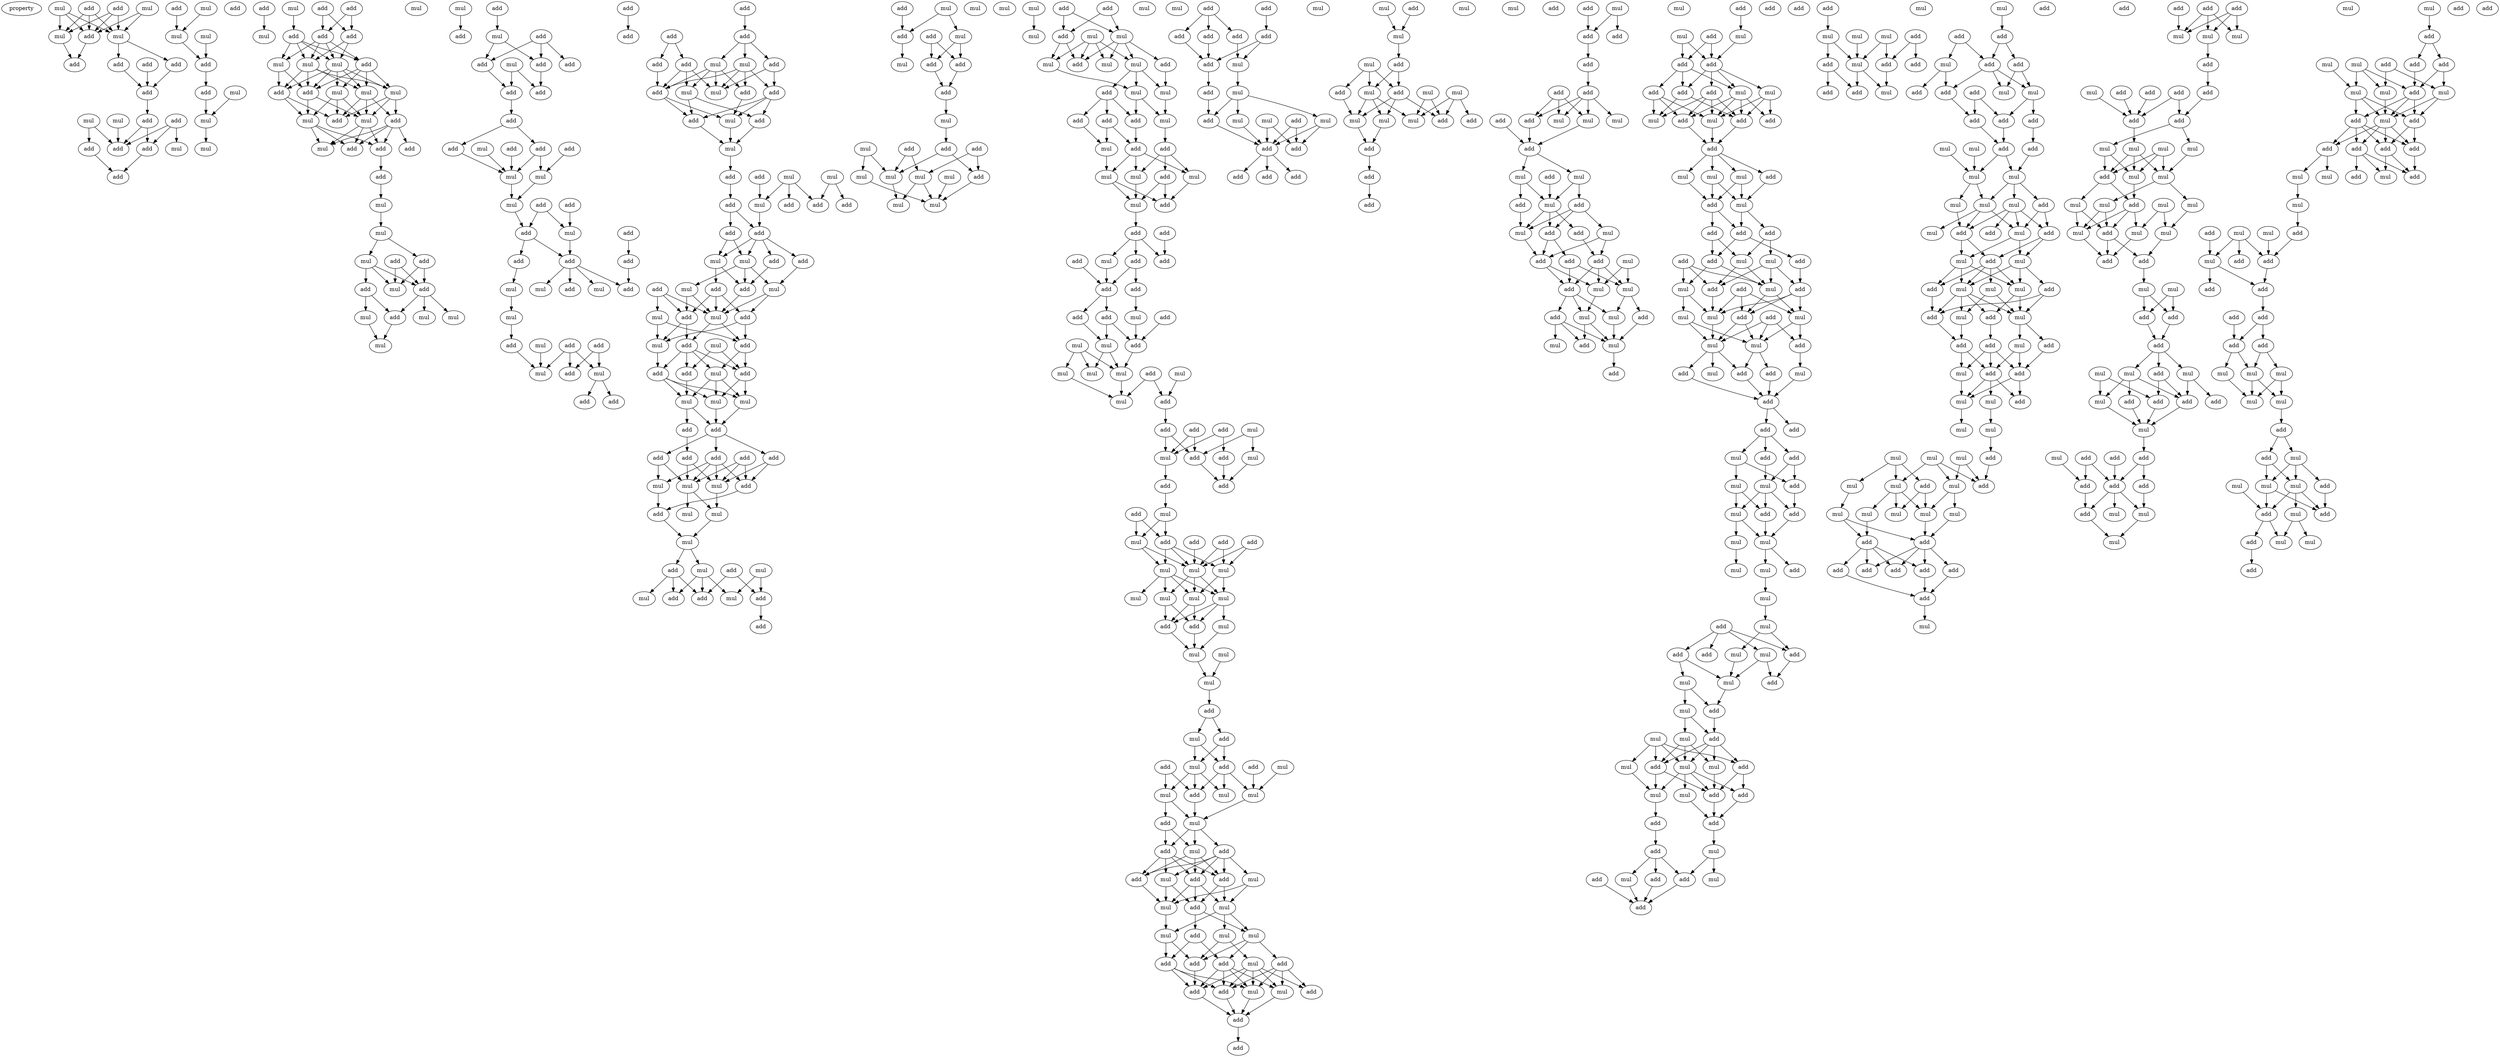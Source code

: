 digraph {
    node [fontcolor=black]
    property [mul=2,lf=1.5]
    0 [ label = mul ];
    1 [ label = add ];
    2 [ label = add ];
    3 [ label = mul ];
    4 [ label = mul ];
    5 [ label = mul ];
    6 [ label = add ];
    7 [ label = add ];
    8 [ label = add ];
    9 [ label = add ];
    10 [ label = add ];
    11 [ label = add ];
    12 [ label = mul ];
    13 [ label = mul ];
    14 [ label = add ];
    15 [ label = add ];
    16 [ label = add ];
    17 [ label = add ];
    18 [ label = mul ];
    19 [ label = add ];
    20 [ label = add ];
    21 [ label = add ];
    22 [ label = mul ];
    23 [ label = mul ];
    24 [ label = mul ];
    25 [ label = add ];
    26 [ label = add ];
    27 [ label = mul ];
    28 [ label = add ];
    29 [ label = mul ];
    30 [ label = add ];
    31 [ label = mul ];
    32 [ label = add ];
    33 [ label = mul ];
    34 [ label = mul ];
    35 [ label = add ];
    36 [ label = add ];
    37 [ label = add ];
    38 [ label = add ];
    39 [ label = mul ];
    40 [ label = add ];
    41 [ label = mul ];
    42 [ label = mul ];
    43 [ label = mul ];
    44 [ label = add ];
    45 [ label = add ];
    46 [ label = mul ];
    47 [ label = mul ];
    48 [ label = add ];
    49 [ label = add ];
    50 [ label = mul ];
    51 [ label = mul ];
    52 [ label = add ];
    53 [ label = add ];
    54 [ label = mul ];
    55 [ label = add ];
    56 [ label = add ];
    57 [ label = mul ];
    58 [ label = mul ];
    59 [ label = add ];
    60 [ label = mul ];
    61 [ label = add ];
    62 [ label = add ];
    63 [ label = add ];
    64 [ label = mul ];
    65 [ label = add ];
    66 [ label = mul ];
    67 [ label = mul ];
    68 [ label = mul ];
    69 [ label = mul ];
    70 [ label = mul ];
    71 [ label = mul ];
    72 [ label = add ];
    73 [ label = add ];
    74 [ label = mul ];
    75 [ label = add ];
    76 [ label = add ];
    77 [ label = mul ];
    78 [ label = add ];
    79 [ label = add ];
    80 [ label = add ];
    81 [ label = add ];
    82 [ label = add ];
    83 [ label = mul ];
    84 [ label = add ];
    85 [ label = add ];
    86 [ label = add ];
    87 [ label = add ];
    88 [ label = mul ];
    89 [ label = mul ];
    90 [ label = mul ];
    91 [ label = add ];
    92 [ label = add ];
    93 [ label = add ];
    94 [ label = mul ];
    95 [ label = add ];
    96 [ label = add ];
    97 [ label = add ];
    98 [ label = add ];
    99 [ label = mul ];
    100 [ label = add ];
    101 [ label = add ];
    102 [ label = mul ];
    103 [ label = mul ];
    104 [ label = mul ];
    105 [ label = add ];
    106 [ label = add ];
    107 [ label = mul ];
    108 [ label = add ];
    109 [ label = mul ];
    110 [ label = mul ];
    111 [ label = add ];
    112 [ label = add ];
    113 [ label = add ];
    114 [ label = add ];
    115 [ label = add ];
    116 [ label = add ];
    117 [ label = add ];
    118 [ label = add ];
    119 [ label = add ];
    120 [ label = add ];
    121 [ label = mul ];
    122 [ label = add ];
    123 [ label = mul ];
    124 [ label = add ];
    125 [ label = add ];
    126 [ label = mul ];
    127 [ label = mul ];
    128 [ label = add ];
    129 [ label = add ];
    130 [ label = add ];
    131 [ label = mul ];
    132 [ label = mul ];
    133 [ label = add ];
    134 [ label = mul ];
    135 [ label = add ];
    136 [ label = mul ];
    137 [ label = mul ];
    138 [ label = add ];
    139 [ label = add ];
    140 [ label = add ];
    141 [ label = add ];
    142 [ label = add ];
    143 [ label = add ];
    144 [ label = add ];
    145 [ label = mul ];
    146 [ label = add ];
    147 [ label = mul ];
    148 [ label = add ];
    149 [ label = mul ];
    150 [ label = add ];
    151 [ label = add ];
    152 [ label = mul ];
    153 [ label = mul ];
    154 [ label = add ];
    155 [ label = add ];
    156 [ label = mul ];
    157 [ label = add ];
    158 [ label = mul ];
    159 [ label = mul ];
    160 [ label = add ];
    161 [ label = mul ];
    162 [ label = add ];
    163 [ label = add ];
    164 [ label = add ];
    165 [ label = mul ];
    166 [ label = mul ];
    167 [ label = mul ];
    168 [ label = add ];
    169 [ label = add ];
    170 [ label = add ];
    171 [ label = add ];
    172 [ label = add ];
    173 [ label = add ];
    174 [ label = add ];
    175 [ label = add ];
    176 [ label = mul ];
    177 [ label = mul ];
    178 [ label = mul ];
    179 [ label = add ];
    180 [ label = mul ];
    181 [ label = mul ];
    182 [ label = mul ];
    183 [ label = mul ];
    184 [ label = add ];
    185 [ label = add ];
    186 [ label = mul ];
    187 [ label = mul ];
    188 [ label = add ];
    189 [ label = mul ];
    190 [ label = add ];
    191 [ label = add ];
    192 [ label = add ];
    193 [ label = add ];
    194 [ label = mul ];
    195 [ label = add ];
    196 [ label = mul ];
    197 [ label = mul ];
    198 [ label = add ];
    199 [ label = mul ];
    200 [ label = add ];
    201 [ label = add ];
    202 [ label = add ];
    203 [ label = mul ];
    204 [ label = mul ];
    205 [ label = add ];
    206 [ label = add ];
    207 [ label = add ];
    208 [ label = mul ];
    209 [ label = mul ];
    210 [ label = add ];
    211 [ label = mul ];
    212 [ label = mul ];
    213 [ label = mul ];
    214 [ label = mul ];
    215 [ label = mul ];
    216 [ label = mul ];
    217 [ label = mul ];
    218 [ label = add ];
    219 [ label = add ];
    220 [ label = mul ];
    221 [ label = mul ];
    222 [ label = add ];
    223 [ label = add ];
    224 [ label = mul ];
    225 [ label = add ];
    226 [ label = mul ];
    227 [ label = mul ];
    228 [ label = add ];
    229 [ label = mul ];
    230 [ label = mul ];
    231 [ label = add ];
    232 [ label = mul ];
    233 [ label = add ];
    234 [ label = add ];
    235 [ label = mul ];
    236 [ label = add ];
    237 [ label = mul ];
    238 [ label = add ];
    239 [ label = mul ];
    240 [ label = mul ];
    241 [ label = add ];
    242 [ label = mul ];
    243 [ label = add ];
    244 [ label = mul ];
    245 [ label = add ];
    246 [ label = add ];
    247 [ label = add ];
    248 [ label = mul ];
    249 [ label = add ];
    250 [ label = add ];
    251 [ label = add ];
    252 [ label = add ];
    253 [ label = add ];
    254 [ label = add ];
    255 [ label = mul ];
    256 [ label = add ];
    257 [ label = mul ];
    258 [ label = mul ];
    259 [ label = add ];
    260 [ label = add ];
    261 [ label = mul ];
    262 [ label = mul ];
    263 [ label = mul ];
    264 [ label = mul ];
    265 [ label = add ];
    266 [ label = mul ];
    267 [ label = mul ];
    268 [ label = add ];
    269 [ label = add ];
    270 [ label = add ];
    271 [ label = add ];
    272 [ label = mul ];
    273 [ label = add ];
    274 [ label = mul ];
    275 [ label = add ];
    276 [ label = add ];
    277 [ label = add ];
    278 [ label = mul ];
    279 [ label = add ];
    280 [ label = add ];
    281 [ label = add ];
    282 [ label = mul ];
    283 [ label = add ];
    284 [ label = mul ];
    285 [ label = mul ];
    286 [ label = mul ];
    287 [ label = mul ];
    288 [ label = mul ];
    289 [ label = mul ];
    290 [ label = mul ];
    291 [ label = mul ];
    292 [ label = add ];
    293 [ label = add ];
    294 [ label = mul ];
    295 [ label = mul ];
    296 [ label = mul ];
    297 [ label = mul ];
    298 [ label = add ];
    299 [ label = add ];
    300 [ label = mul ];
    301 [ label = mul ];
    302 [ label = mul ];
    303 [ label = add ];
    304 [ label = add ];
    305 [ label = add ];
    306 [ label = mul ];
    307 [ label = add ];
    308 [ label = mul ];
    309 [ label = mul ];
    310 [ label = mul ];
    311 [ label = add ];
    312 [ label = add ];
    313 [ label = add ];
    314 [ label = mul ];
    315 [ label = add ];
    316 [ label = mul ];
    317 [ label = add ];
    318 [ label = mul ];
    319 [ label = add ];
    320 [ label = add ];
    321 [ label = mul ];
    322 [ label = mul ];
    323 [ label = mul ];
    324 [ label = mul ];
    325 [ label = mul ];
    326 [ label = add ];
    327 [ label = add ];
    328 [ label = add ];
    329 [ label = add ];
    330 [ label = add ];
    331 [ label = mul ];
    332 [ label = add ];
    333 [ label = add ];
    334 [ label = mul ];
    335 [ label = add ];
    336 [ label = mul ];
    337 [ label = add ];
    338 [ label = add ];
    339 [ label = add ];
    340 [ label = mul ];
    341 [ label = add ];
    342 [ label = add ];
    343 [ label = add ];
    344 [ label = add ];
    345 [ label = add ];
    346 [ label = add ];
    347 [ label = mul ];
    348 [ label = add ];
    349 [ label = mul ];
    350 [ label = mul ];
    351 [ label = add ];
    352 [ label = mul ];
    353 [ label = mul ];
    354 [ label = add ];
    355 [ label = add ];
    356 [ label = add ];
    357 [ label = add ];
    358 [ label = add ];
    359 [ label = add ];
    360 [ label = mul ];
    361 [ label = add ];
    362 [ label = mul ];
    363 [ label = mul ];
    364 [ label = add ];
    365 [ label = mul ];
    366 [ label = mul ];
    367 [ label = add ];
    368 [ label = mul ];
    369 [ label = mul ];
    370 [ label = add ];
    371 [ label = mul ];
    372 [ label = add ];
    373 [ label = mul ];
    374 [ label = mul ];
    375 [ label = add ];
    376 [ label = add ];
    377 [ label = mul ];
    378 [ label = add ];
    379 [ label = add ];
    380 [ label = add ];
    381 [ label = mul ];
    382 [ label = add ];
    383 [ label = add ];
    384 [ label = add ];
    385 [ label = add ];
    386 [ label = add ];
    387 [ label = add ];
    388 [ label = add ];
    389 [ label = mul ];
    390 [ label = add ];
    391 [ label = mul ];
    392 [ label = mul ];
    393 [ label = add ];
    394 [ label = mul ];
    395 [ label = mul ];
    396 [ label = add ];
    397 [ label = mul ];
    398 [ label = add ];
    399 [ label = mul ];
    400 [ label = add ];
    401 [ label = add ];
    402 [ label = mul ];
    403 [ label = mul ];
    404 [ label = add ];
    405 [ label = add ];
    406 [ label = mul ];
    407 [ label = add ];
    408 [ label = add ];
    409 [ label = mul ];
    410 [ label = add ];
    411 [ label = mul ];
    412 [ label = add ];
    413 [ label = mul ];
    414 [ label = add ];
    415 [ label = mul ];
    416 [ label = add ];
    417 [ label = mul ];
    418 [ label = mul ];
    419 [ label = add ];
    420 [ label = add ];
    421 [ label = mul ];
    422 [ label = add ];
    423 [ label = add ];
    424 [ label = mul ];
    425 [ label = add ];
    426 [ label = add ];
    427 [ label = mul ];
    428 [ label = mul ];
    429 [ label = add ];
    430 [ label = add ];
    431 [ label = add ];
    432 [ label = mul ];
    433 [ label = mul ];
    434 [ label = add ];
    435 [ label = add ];
    436 [ label = add ];
    437 [ label = add ];
    438 [ label = mul ];
    439 [ label = mul ];
    440 [ label = add ];
    441 [ label = mul ];
    442 [ label = add ];
    443 [ label = mul ];
    444 [ label = add ];
    445 [ label = add ];
    446 [ label = add ];
    447 [ label = mul ];
    448 [ label = mul ];
    449 [ label = add ];
    450 [ label = add ];
    451 [ label = add ];
    452 [ label = add ];
    453 [ label = mul ];
    454 [ label = add ];
    455 [ label = mul ];
    456 [ label = add ];
    457 [ label = mul ];
    458 [ label = mul ];
    459 [ label = add ];
    460 [ label = mul ];
    461 [ label = add ];
    462 [ label = mul ];
    463 [ label = mul ];
    464 [ label = add ];
    465 [ label = mul ];
    466 [ label = add ];
    467 [ label = add ];
    468 [ label = add ];
    469 [ label = mul ];
    470 [ label = add ];
    471 [ label = add ];
    472 [ label = add ];
    473 [ label = mul ];
    474 [ label = add ];
    475 [ label = add ];
    476 [ label = add ];
    477 [ label = mul ];
    478 [ label = mul ];
    479 [ label = add ];
    480 [ label = mul ];
    481 [ label = add ];
    482 [ label = add ];
    483 [ label = mul ];
    484 [ label = mul ];
    485 [ label = mul ];
    486 [ label = mul ];
    487 [ label = add ];
    488 [ label = mul ];
    489 [ label = mul ];
    490 [ label = add ];
    491 [ label = add ];
    492 [ label = mul ];
    493 [ label = add ];
    494 [ label = mul ];
    495 [ label = add ];
    496 [ label = mul ];
    497 [ label = mul ];
    498 [ label = add ];
    499 [ label = mul ];
    500 [ label = add ];
    501 [ label = add ];
    502 [ label = mul ];
    503 [ label = mul ];
    504 [ label = mul ];
    505 [ label = add ];
    506 [ label = add ];
    507 [ label = mul ];
    508 [ label = mul ];
    509 [ label = add ];
    510 [ label = mul ];
    511 [ label = add ];
    512 [ label = mul ];
    513 [ label = add ];
    514 [ label = add ];
    515 [ label = mul ];
    516 [ label = add ];
    517 [ label = add ];
    518 [ label = mul ];
    519 [ label = add ];
    520 [ label = add ];
    521 [ label = mul ];
    522 [ label = add ];
    523 [ label = add ];
    524 [ label = mul ];
    525 [ label = mul ];
    526 [ label = add ];
    527 [ label = mul ];
    528 [ label = add ];
    529 [ label = add ];
    530 [ label = mul ];
    531 [ label = add ];
    532 [ label = add ];
    533 [ label = add ];
    534 [ label = mul ];
    535 [ label = mul ];
    536 [ label = mul ];
    537 [ label = add ];
    538 [ label = add ];
    539 [ label = add ];
    540 [ label = add ];
    541 [ label = add ];
    542 [ label = add ];
    543 [ label = mul ];
    544 [ label = add ];
    545 [ label = mul ];
    546 [ label = add ];
    547 [ label = add ];
    548 [ label = mul ];
    549 [ label = add ];
    550 [ label = add ];
    551 [ label = add ];
    552 [ label = mul ];
    553 [ label = mul ];
    554 [ label = add ];
    555 [ label = add ];
    556 [ label = mul ];
    557 [ label = mul ];
    558 [ label = mul ];
    559 [ label = mul ];
    560 [ label = add ];
    561 [ label = mul ];
    562 [ label = add ];
    563 [ label = mul ];
    564 [ label = add ];
    565 [ label = mul ];
    566 [ label = add ];
    567 [ label = add ];
    568 [ label = mul ];
    569 [ label = mul ];
    570 [ label = mul ];
    571 [ label = add ];
    572 [ label = mul ];
    573 [ label = add ];
    574 [ label = mul ];
    575 [ label = mul ];
    576 [ label = add ];
    577 [ label = mul ];
    578 [ label = add ];
    579 [ label = add ];
    580 [ label = add ];
    581 [ label = mul ];
    582 [ label = add ];
    583 [ label = add ];
    584 [ label = mul ];
    585 [ label = add ];
    586 [ label = mul ];
    587 [ label = add ];
    588 [ label = mul ];
    589 [ label = mul ];
    590 [ label = mul ];
    591 [ label = mul ];
    592 [ label = mul ];
    593 [ label = add ];
    594 [ label = mul ];
    595 [ label = mul ];
    596 [ label = add ];
    597 [ label = add ];
    598 [ label = mul ];
    599 [ label = mul ];
    600 [ label = mul ];
    601 [ label = mul ];
    602 [ label = mul ];
    603 [ label = mul ];
    604 [ label = mul ];
    605 [ label = add ];
    606 [ label = add ];
    607 [ label = add ];
    608 [ label = add ];
    609 [ label = add ];
    610 [ label = add ];
    611 [ label = add ];
    612 [ label = add ];
    613 [ label = mul ];
    614 [ label = add ];
    615 [ label = add ];
    616 [ label = add ];
    617 [ label = mul ];
    618 [ label = mul ];
    619 [ label = mul ];
    620 [ label = add ];
    621 [ label = mul ];
    622 [ label = add ];
    623 [ label = add ];
    624 [ label = add ];
    625 [ label = add ];
    626 [ label = add ];
    627 [ label = add ];
    628 [ label = mul ];
    629 [ label = mul ];
    630 [ label = mul ];
    631 [ label = mul ];
    632 [ label = mul ];
    633 [ label = mul ];
    634 [ label = add ];
    635 [ label = mul ];
    636 [ label = mul ];
    637 [ label = mul ];
    638 [ label = mul ];
    639 [ label = mul ];
    640 [ label = add ];
    641 [ label = mul ];
    642 [ label = add ];
    643 [ label = mul ];
    644 [ label = mul ];
    645 [ label = add ];
    646 [ label = add ];
    647 [ label = mul ];
    648 [ label = mul ];
    649 [ label = add ];
    650 [ label = add ];
    651 [ label = add ];
    652 [ label = mul ];
    653 [ label = mul ];
    654 [ label = mul ];
    655 [ label = add ];
    656 [ label = mul ];
    657 [ label = add ];
    658 [ label = add ];
    659 [ label = add ];
    660 [ label = add ];
    661 [ label = mul ];
    662 [ label = add ];
    663 [ label = add ];
    664 [ label = add ];
    665 [ label = mul ];
    666 [ label = add ];
    667 [ label = add ];
    668 [ label = add ];
    669 [ label = mul ];
    670 [ label = add ];
    671 [ label = mul ];
    672 [ label = mul ];
    673 [ label = mul ];
    674 [ label = add ];
    675 [ label = add ];
    676 [ label = add ];
    677 [ label = mul ];
    678 [ label = add ];
    679 [ label = mul ];
    680 [ label = add ];
    681 [ label = mul ];
    682 [ label = mul ];
    683 [ label = mul ];
    684 [ label = add ];
    685 [ label = mul ];
    686 [ label = add ];
    687 [ label = add ];
    688 [ label = add ];
    689 [ label = add ];
    690 [ label = add ];
    691 [ label = add ];
    692 [ label = mul ];
    693 [ label = add ];
    694 [ label = add ];
    695 [ label = mul ];
    696 [ label = mul ];
    697 [ label = mul ];
    698 [ label = mul ];
    699 [ label = add ];
    700 [ label = mul ];
    701 [ label = add ];
    702 [ label = mul ];
    703 [ label = add ];
    704 [ label = add ];
    705 [ label = add ];
    706 [ label = add ];
    707 [ label = add ];
    708 [ label = add ];
    709 [ label = add ];
    710 [ label = add ];
    711 [ label = mul ];
    712 [ label = mul ];
    713 [ label = mul ];
    714 [ label = mul ];
    715 [ label = mul ];
    716 [ label = add ];
    717 [ label = add ];
    718 [ label = mul ];
    719 [ label = mul ];
    720 [ label = mul ];
    721 [ label = add ];
    722 [ label = mul ];
    723 [ label = add ];
    724 [ label = add ];
    725 [ label = mul ];
    726 [ label = add ];
    727 [ label = mul ];
    728 [ label = mul ];
    729 [ label = add ];
    730 [ label = add ];
    0 -> 5 [ name = 0 ];
    0 -> 6 [ name = 1 ];
    1 -> 4 [ name = 2 ];
    1 -> 5 [ name = 3 ];
    1 -> 6 [ name = 4 ];
    2 -> 4 [ name = 5 ];
    2 -> 5 [ name = 6 ];
    2 -> 6 [ name = 7 ];
    3 -> 4 [ name = 8 ];
    3 -> 5 [ name = 9 ];
    3 -> 6 [ name = 10 ];
    4 -> 9 [ name = 11 ];
    5 -> 7 [ name = 12 ];
    5 -> 10 [ name = 13 ];
    6 -> 9 [ name = 14 ];
    7 -> 11 [ name = 15 ];
    8 -> 11 [ name = 16 ];
    10 -> 11 [ name = 17 ];
    11 -> 14 [ name = 18 ];
    12 -> 16 [ name = 19 ];
    13 -> 16 [ name = 20 ];
    13 -> 19 [ name = 21 ];
    14 -> 16 [ name = 22 ];
    14 -> 17 [ name = 23 ];
    15 -> 16 [ name = 24 ];
    15 -> 17 [ name = 25 ];
    15 -> 18 [ name = 26 ];
    17 -> 20 [ name = 27 ];
    19 -> 20 [ name = 28 ];
    21 -> 24 [ name = 29 ];
    22 -> 24 [ name = 30 ];
    23 -> 25 [ name = 31 ];
    24 -> 25 [ name = 32 ];
    25 -> 26 [ name = 33 ];
    26 -> 29 [ name = 34 ];
    27 -> 29 [ name = 35 ];
    29 -> 33 [ name = 36 ];
    30 -> 31 [ name = 37 ];
    32 -> 37 [ name = 38 ];
    32 -> 38 [ name = 39 ];
    34 -> 36 [ name = 40 ];
    35 -> 37 [ name = 41 ];
    35 -> 38 [ name = 42 ];
    36 -> 39 [ name = 43 ];
    36 -> 40 [ name = 44 ];
    36 -> 41 [ name = 45 ];
    36 -> 42 [ name = 46 ];
    37 -> 41 [ name = 47 ];
    37 -> 42 [ name = 48 ];
    38 -> 39 [ name = 49 ];
    38 -> 40 [ name = 50 ];
    38 -> 41 [ name = 51 ];
    38 -> 42 [ name = 52 ];
    39 -> 44 [ name = 53 ];
    39 -> 45 [ name = 54 ];
    40 -> 43 [ name = 55 ];
    40 -> 44 [ name = 56 ];
    40 -> 46 [ name = 57 ];
    40 -> 47 [ name = 58 ];
    41 -> 43 [ name = 59 ];
    41 -> 44 [ name = 60 ];
    41 -> 45 [ name = 61 ];
    41 -> 47 [ name = 62 ];
    42 -> 43 [ name = 63 ];
    42 -> 44 [ name = 64 ];
    42 -> 45 [ name = 65 ];
    42 -> 46 [ name = 66 ];
    42 -> 47 [ name = 67 ];
    43 -> 48 [ name = 68 ];
    43 -> 49 [ name = 69 ];
    43 -> 51 [ name = 70 ];
    44 -> 50 [ name = 71 ];
    44 -> 51 [ name = 72 ];
    45 -> 48 [ name = 73 ];
    45 -> 50 [ name = 74 ];
    46 -> 48 [ name = 75 ];
    46 -> 50 [ name = 76 ];
    46 -> 51 [ name = 77 ];
    47 -> 48 [ name = 78 ];
    47 -> 49 [ name = 79 ];
    47 -> 51 [ name = 80 ];
    49 -> 52 [ name = 81 ];
    49 -> 53 [ name = 82 ];
    49 -> 54 [ name = 83 ];
    49 -> 55 [ name = 84 ];
    50 -> 52 [ name = 85 ];
    50 -> 54 [ name = 86 ];
    50 -> 55 [ name = 87 ];
    51 -> 52 [ name = 88 ];
    51 -> 54 [ name = 89 ];
    51 -> 55 [ name = 90 ];
    52 -> 56 [ name = 91 ];
    56 -> 57 [ name = 92 ];
    57 -> 58 [ name = 93 ];
    58 -> 60 [ name = 94 ];
    58 -> 61 [ name = 95 ];
    59 -> 63 [ name = 96 ];
    59 -> 64 [ name = 97 ];
    60 -> 62 [ name = 98 ];
    60 -> 63 [ name = 99 ];
    60 -> 64 [ name = 100 ];
    61 -> 63 [ name = 101 ];
    61 -> 64 [ name = 102 ];
    62 -> 65 [ name = 103 ];
    62 -> 67 [ name = 104 ];
    63 -> 65 [ name = 105 ];
    63 -> 66 [ name = 106 ];
    63 -> 68 [ name = 107 ];
    65 -> 69 [ name = 108 ];
    67 -> 69 [ name = 109 ];
    71 -> 72 [ name = 110 ];
    73 -> 74 [ name = 111 ];
    74 -> 78 [ name = 112 ];
    74 -> 79 [ name = 113 ];
    75 -> 76 [ name = 114 ];
    75 -> 78 [ name = 115 ];
    75 -> 79 [ name = 116 ];
    77 -> 80 [ name = 117 ];
    77 -> 81 [ name = 118 ];
    78 -> 80 [ name = 119 ];
    79 -> 81 [ name = 120 ];
    80 -> 82 [ name = 121 ];
    82 -> 84 [ name = 122 ];
    82 -> 85 [ name = 123 ];
    83 -> 88 [ name = 124 ];
    84 -> 88 [ name = 125 ];
    85 -> 88 [ name = 126 ];
    85 -> 89 [ name = 127 ];
    86 -> 88 [ name = 128 ];
    87 -> 89 [ name = 129 ];
    88 -> 90 [ name = 130 ];
    89 -> 90 [ name = 131 ];
    90 -> 95 [ name = 132 ];
    91 -> 94 [ name = 133 ];
    91 -> 95 [ name = 134 ];
    92 -> 94 [ name = 135 ];
    93 -> 96 [ name = 136 ];
    94 -> 98 [ name = 137 ];
    95 -> 97 [ name = 138 ];
    95 -> 98 [ name = 139 ];
    96 -> 100 [ name = 140 ];
    97 -> 103 [ name = 141 ];
    98 -> 99 [ name = 142 ];
    98 -> 100 [ name = 143 ];
    98 -> 101 [ name = 144 ];
    98 -> 102 [ name = 145 ];
    103 -> 104 [ name = 146 ];
    104 -> 105 [ name = 147 ];
    105 -> 109 [ name = 148 ];
    106 -> 109 [ name = 149 ];
    106 -> 110 [ name = 150 ];
    106 -> 111 [ name = 151 ];
    107 -> 109 [ name = 152 ];
    108 -> 110 [ name = 153 ];
    108 -> 111 [ name = 154 ];
    110 -> 112 [ name = 155 ];
    110 -> 113 [ name = 156 ];
    114 -> 115 [ name = 157 ];
    116 -> 117 [ name = 158 ];
    117 -> 120 [ name = 159 ];
    117 -> 121 [ name = 160 ];
    117 -> 123 [ name = 161 ];
    118 -> 119 [ name = 162 ];
    118 -> 122 [ name = 163 ];
    119 -> 124 [ name = 164 ];
    120 -> 125 [ name = 165 ];
    120 -> 126 [ name = 166 ];
    121 -> 124 [ name = 167 ];
    121 -> 125 [ name = 168 ];
    121 -> 126 [ name = 169 ];
    121 -> 128 [ name = 170 ];
    122 -> 124 [ name = 171 ];
    122 -> 126 [ name = 172 ];
    122 -> 127 [ name = 173 ];
    123 -> 124 [ name = 174 ];
    123 -> 126 [ name = 175 ];
    123 -> 127 [ name = 176 ];
    123 -> 128 [ name = 177 ];
    124 -> 129 [ name = 178 ];
    124 -> 131 [ name = 179 ];
    125 -> 129 [ name = 180 ];
    125 -> 130 [ name = 181 ];
    125 -> 131 [ name = 182 ];
    127 -> 129 [ name = 183 ];
    127 -> 130 [ name = 184 ];
    128 -> 131 [ name = 185 ];
    129 -> 132 [ name = 186 ];
    130 -> 132 [ name = 187 ];
    131 -> 132 [ name = 188 ];
    132 -> 135 [ name = 189 ];
    133 -> 137 [ name = 190 ];
    134 -> 138 [ name = 191 ];
    134 -> 139 [ name = 192 ];
    135 -> 140 [ name = 193 ];
    136 -> 137 [ name = 194 ];
    136 -> 138 [ name = 195 ];
    136 -> 141 [ name = 196 ];
    137 -> 143 [ name = 197 ];
    140 -> 142 [ name = 198 ];
    140 -> 143 [ name = 199 ];
    142 -> 145 [ name = 200 ];
    142 -> 147 [ name = 201 ];
    143 -> 144 [ name = 202 ];
    143 -> 145 [ name = 203 ];
    143 -> 146 [ name = 204 ];
    143 -> 147 [ name = 205 ];
    144 -> 151 [ name = 206 ];
    145 -> 149 [ name = 207 ];
    145 -> 151 [ name = 208 ];
    145 -> 152 [ name = 209 ];
    146 -> 149 [ name = 210 ];
    147 -> 150 [ name = 211 ];
    147 -> 151 [ name = 212 ];
    148 -> 153 [ name = 213 ];
    148 -> 154 [ name = 214 ];
    148 -> 156 [ name = 215 ];
    149 -> 155 [ name = 216 ];
    149 -> 156 [ name = 217 ];
    150 -> 154 [ name = 218 ];
    150 -> 155 [ name = 219 ];
    150 -> 156 [ name = 220 ];
    151 -> 156 [ name = 221 ];
    152 -> 154 [ name = 222 ];
    152 -> 156 [ name = 223 ];
    153 -> 157 [ name = 224 ];
    153 -> 159 [ name = 225 ];
    154 -> 159 [ name = 226 ];
    154 -> 160 [ name = 227 ];
    155 -> 157 [ name = 228 ];
    155 -> 159 [ name = 229 ];
    156 -> 157 [ name = 230 ];
    156 -> 160 [ name = 231 ];
    157 -> 161 [ name = 232 ];
    157 -> 162 [ name = 233 ];
    158 -> 162 [ name = 234 ];
    158 -> 163 [ name = 235 ];
    159 -> 164 [ name = 236 ];
    160 -> 161 [ name = 237 ];
    160 -> 162 [ name = 238 ];
    160 -> 163 [ name = 239 ];
    160 -> 164 [ name = 240 ];
    161 -> 165 [ name = 241 ];
    161 -> 166 [ name = 242 ];
    161 -> 167 [ name = 243 ];
    162 -> 166 [ name = 244 ];
    162 -> 167 [ name = 245 ];
    163 -> 165 [ name = 246 ];
    164 -> 165 [ name = 247 ];
    164 -> 166 [ name = 248 ];
    164 -> 167 [ name = 249 ];
    165 -> 168 [ name = 250 ];
    165 -> 169 [ name = 251 ];
    166 -> 168 [ name = 252 ];
    167 -> 168 [ name = 253 ];
    168 -> 170 [ name = 254 ];
    168 -> 173 [ name = 255 ];
    168 -> 174 [ name = 256 ];
    169 -> 171 [ name = 257 ];
    170 -> 175 [ name = 258 ];
    170 -> 176 [ name = 259 ];
    170 -> 177 [ name = 260 ];
    170 -> 178 [ name = 261 ];
    171 -> 176 [ name = 262 ];
    171 -> 177 [ name = 263 ];
    172 -> 175 [ name = 264 ];
    172 -> 176 [ name = 265 ];
    172 -> 177 [ name = 266 ];
    173 -> 177 [ name = 267 ];
    173 -> 178 [ name = 268 ];
    174 -> 175 [ name = 269 ];
    174 -> 176 [ name = 270 ];
    175 -> 179 [ name = 271 ];
    176 -> 181 [ name = 272 ];
    177 -> 180 [ name = 273 ];
    177 -> 181 [ name = 274 ];
    178 -> 179 [ name = 275 ];
    179 -> 182 [ name = 276 ];
    181 -> 182 [ name = 277 ];
    182 -> 184 [ name = 278 ];
    182 -> 186 [ name = 279 ];
    183 -> 187 [ name = 280 ];
    183 -> 188 [ name = 281 ];
    184 -> 189 [ name = 282 ];
    184 -> 190 [ name = 283 ];
    184 -> 191 [ name = 284 ];
    185 -> 188 [ name = 285 ];
    185 -> 191 [ name = 286 ];
    186 -> 187 [ name = 287 ];
    186 -> 190 [ name = 288 ];
    186 -> 191 [ name = 289 ];
    188 -> 192 [ name = 290 ];
    193 -> 198 [ name = 291 ];
    194 -> 197 [ name = 292 ];
    194 -> 198 [ name = 293 ];
    195 -> 200 [ name = 294 ];
    195 -> 201 [ name = 295 ];
    197 -> 200 [ name = 296 ];
    197 -> 201 [ name = 297 ];
    198 -> 199 [ name = 298 ];
    200 -> 202 [ name = 299 ];
    201 -> 202 [ name = 300 ];
    202 -> 204 [ name = 301 ];
    204 -> 205 [ name = 302 ];
    205 -> 209 [ name = 303 ];
    205 -> 210 [ name = 304 ];
    206 -> 209 [ name = 305 ];
    206 -> 211 [ name = 306 ];
    207 -> 210 [ name = 307 ];
    207 -> 211 [ name = 308 ];
    208 -> 209 [ name = 309 ];
    208 -> 213 [ name = 310 ];
    209 -> 214 [ name = 311 ];
    210 -> 215 [ name = 312 ];
    211 -> 214 [ name = 313 ];
    211 -> 215 [ name = 314 ];
    212 -> 215 [ name = 315 ];
    213 -> 215 [ name = 316 ];
    216 -> 217 [ name = 317 ];
    218 -> 220 [ name = 318 ];
    218 -> 222 [ name = 319 ];
    219 -> 220 [ name = 320 ];
    219 -> 222 [ name = 321 ];
    220 -> 223 [ name = 322 ];
    220 -> 225 [ name = 323 ];
    220 -> 226 [ name = 324 ];
    220 -> 227 [ name = 325 ];
    221 -> 223 [ name = 326 ];
    221 -> 224 [ name = 327 ];
    221 -> 226 [ name = 328 ];
    221 -> 227 [ name = 329 ];
    222 -> 223 [ name = 330 ];
    222 -> 224 [ name = 331 ];
    224 -> 229 [ name = 332 ];
    225 -> 230 [ name = 333 ];
    226 -> 228 [ name = 334 ];
    226 -> 229 [ name = 335 ];
    226 -> 230 [ name = 336 ];
    228 -> 231 [ name = 337 ];
    228 -> 233 [ name = 338 ];
    228 -> 234 [ name = 339 ];
    229 -> 231 [ name = 340 ];
    229 -> 232 [ name = 341 ];
    230 -> 232 [ name = 342 ];
    231 -> 236 [ name = 343 ];
    232 -> 238 [ name = 344 ];
    233 -> 237 [ name = 345 ];
    234 -> 236 [ name = 346 ];
    234 -> 237 [ name = 347 ];
    236 -> 239 [ name = 348 ];
    236 -> 240 [ name = 349 ];
    236 -> 242 [ name = 350 ];
    237 -> 242 [ name = 351 ];
    238 -> 239 [ name = 352 ];
    238 -> 240 [ name = 353 ];
    238 -> 241 [ name = 354 ];
    239 -> 244 [ name = 355 ];
    240 -> 243 [ name = 356 ];
    241 -> 243 [ name = 357 ];
    241 -> 244 [ name = 358 ];
    242 -> 243 [ name = 359 ];
    242 -> 244 [ name = 360 ];
    244 -> 245 [ name = 361 ];
    245 -> 247 [ name = 362 ];
    245 -> 248 [ name = 363 ];
    245 -> 250 [ name = 364 ];
    246 -> 250 [ name = 365 ];
    247 -> 251 [ name = 366 ];
    247 -> 252 [ name = 367 ];
    248 -> 252 [ name = 368 ];
    249 -> 252 [ name = 369 ];
    251 -> 255 [ name = 370 ];
    252 -> 253 [ name = 371 ];
    252 -> 256 [ name = 372 ];
    253 -> 257 [ name = 373 ];
    254 -> 259 [ name = 374 ];
    255 -> 259 [ name = 375 ];
    256 -> 257 [ name = 376 ];
    256 -> 259 [ name = 377 ];
    257 -> 261 [ name = 378 ];
    257 -> 264 [ name = 379 ];
    258 -> 261 [ name = 380 ];
    258 -> 263 [ name = 381 ];
    258 -> 264 [ name = 382 ];
    259 -> 264 [ name = 383 ];
    260 -> 265 [ name = 384 ];
    260 -> 266 [ name = 385 ];
    262 -> 265 [ name = 386 ];
    263 -> 266 [ name = 387 ];
    264 -> 266 [ name = 388 ];
    265 -> 269 [ name = 389 ];
    267 -> 273 [ name = 390 ];
    267 -> 274 [ name = 391 ];
    268 -> 271 [ name = 392 ];
    268 -> 272 [ name = 393 ];
    269 -> 272 [ name = 394 ];
    269 -> 273 [ name = 395 ];
    270 -> 272 [ name = 396 ];
    270 -> 273 [ name = 397 ];
    271 -> 276 [ name = 398 ];
    272 -> 275 [ name = 399 ];
    273 -> 276 [ name = 400 ];
    274 -> 276 [ name = 401 ];
    275 -> 278 [ name = 402 ];
    277 -> 282 [ name = 403 ];
    277 -> 283 [ name = 404 ];
    278 -> 282 [ name = 405 ];
    278 -> 283 [ name = 406 ];
    279 -> 285 [ name = 407 ];
    279 -> 286 [ name = 408 ];
    280 -> 285 [ name = 409 ];
    280 -> 286 [ name = 410 ];
    281 -> 285 [ name = 411 ];
    282 -> 284 [ name = 412 ];
    282 -> 285 [ name = 413 ];
    283 -> 284 [ name = 414 ];
    283 -> 285 [ name = 415 ];
    283 -> 286 [ name = 416 ];
    284 -> 287 [ name = 417 ];
    284 -> 288 [ name = 418 ];
    284 -> 289 [ name = 419 ];
    284 -> 290 [ name = 420 ];
    285 -> 287 [ name = 421 ];
    285 -> 289 [ name = 422 ];
    285 -> 290 [ name = 423 ];
    286 -> 287 [ name = 424 ];
    286 -> 290 [ name = 425 ];
    287 -> 292 [ name = 426 ];
    287 -> 293 [ name = 427 ];
    289 -> 292 [ name = 428 ];
    289 -> 293 [ name = 429 ];
    290 -> 291 [ name = 430 ];
    290 -> 292 [ name = 431 ];
    290 -> 293 [ name = 432 ];
    291 -> 295 [ name = 433 ];
    292 -> 295 [ name = 434 ];
    293 -> 295 [ name = 435 ];
    294 -> 296 [ name = 436 ];
    295 -> 296 [ name = 437 ];
    296 -> 298 [ name = 438 ];
    298 -> 299 [ name = 439 ];
    298 -> 300 [ name = 440 ];
    299 -> 302 [ name = 441 ];
    299 -> 304 [ name = 442 ];
    300 -> 302 [ name = 443 ];
    300 -> 304 [ name = 444 ];
    301 -> 306 [ name = 445 ];
    302 -> 307 [ name = 446 ];
    302 -> 308 [ name = 447 ];
    302 -> 309 [ name = 448 ];
    303 -> 307 [ name = 449 ];
    303 -> 308 [ name = 450 ];
    304 -> 306 [ name = 451 ];
    304 -> 307 [ name = 452 ];
    304 -> 309 [ name = 453 ];
    305 -> 306 [ name = 454 ];
    306 -> 310 [ name = 455 ];
    307 -> 310 [ name = 456 ];
    308 -> 310 [ name = 457 ];
    308 -> 311 [ name = 458 ];
    310 -> 312 [ name = 459 ];
    310 -> 313 [ name = 460 ];
    310 -> 314 [ name = 461 ];
    311 -> 313 [ name = 462 ];
    311 -> 314 [ name = 463 ];
    312 -> 315 [ name = 464 ];
    312 -> 316 [ name = 465 ];
    312 -> 317 [ name = 466 ];
    312 -> 318 [ name = 467 ];
    312 -> 319 [ name = 468 ];
    313 -> 315 [ name = 469 ];
    313 -> 317 [ name = 470 ];
    313 -> 318 [ name = 471 ];
    313 -> 319 [ name = 472 ];
    314 -> 315 [ name = 473 ];
    314 -> 317 [ name = 474 ];
    314 -> 319 [ name = 475 ];
    315 -> 320 [ name = 476 ];
    315 -> 321 [ name = 477 ];
    315 -> 322 [ name = 478 ];
    316 -> 321 [ name = 479 ];
    316 -> 322 [ name = 480 ];
    317 -> 321 [ name = 481 ];
    318 -> 320 [ name = 482 ];
    318 -> 321 [ name = 483 ];
    319 -> 320 [ name = 484 ];
    319 -> 322 [ name = 485 ];
    320 -> 323 [ name = 486 ];
    320 -> 326 [ name = 487 ];
    321 -> 324 [ name = 488 ];
    322 -> 323 [ name = 489 ];
    322 -> 324 [ name = 490 ];
    322 -> 325 [ name = 491 ];
    323 -> 327 [ name = 492 ];
    323 -> 328 [ name = 493 ];
    323 -> 330 [ name = 494 ];
    324 -> 328 [ name = 495 ];
    324 -> 329 [ name = 496 ];
    325 -> 328 [ name = 497 ];
    325 -> 331 [ name = 498 ];
    326 -> 327 [ name = 499 ];
    326 -> 329 [ name = 500 ];
    327 -> 333 [ name = 501 ];
    327 -> 334 [ name = 502 ];
    327 -> 335 [ name = 503 ];
    327 -> 336 [ name = 504 ];
    328 -> 333 [ name = 505 ];
    329 -> 333 [ name = 506 ];
    329 -> 334 [ name = 507 ];
    329 -> 335 [ name = 508 ];
    330 -> 332 [ name = 509 ];
    330 -> 334 [ name = 510 ];
    330 -> 335 [ name = 511 ];
    330 -> 336 [ name = 512 ];
    331 -> 332 [ name = 513 ];
    331 -> 333 [ name = 514 ];
    331 -> 334 [ name = 515 ];
    331 -> 335 [ name = 516 ];
    331 -> 336 [ name = 517 ];
    333 -> 337 [ name = 518 ];
    334 -> 337 [ name = 519 ];
    335 -> 337 [ name = 520 ];
    336 -> 337 [ name = 521 ];
    337 -> 341 [ name = 522 ];
    338 -> 342 [ name = 523 ];
    339 -> 343 [ name = 524 ];
    339 -> 344 [ name = 525 ];
    339 -> 345 [ name = 526 ];
    342 -> 346 [ name = 527 ];
    342 -> 347 [ name = 528 ];
    343 -> 347 [ name = 529 ];
    344 -> 346 [ name = 530 ];
    345 -> 346 [ name = 531 ];
    346 -> 348 [ name = 532 ];
    347 -> 349 [ name = 533 ];
    348 -> 351 [ name = 534 ];
    349 -> 350 [ name = 535 ];
    349 -> 351 [ name = 536 ];
    349 -> 353 [ name = 537 ];
    350 -> 355 [ name = 538 ];
    350 -> 356 [ name = 539 ];
    351 -> 356 [ name = 540 ];
    352 -> 355 [ name = 541 ];
    352 -> 356 [ name = 542 ];
    353 -> 356 [ name = 543 ];
    354 -> 355 [ name = 544 ];
    354 -> 356 [ name = 545 ];
    356 -> 357 [ name = 546 ];
    356 -> 358 [ name = 547 ];
    356 -> 359 [ name = 548 ];
    360 -> 362 [ name = 549 ];
    361 -> 362 [ name = 550 ];
    362 -> 364 [ name = 551 ];
    363 -> 367 [ name = 552 ];
    363 -> 369 [ name = 553 ];
    363 -> 370 [ name = 554 ];
    364 -> 369 [ name = 555 ];
    364 -> 370 [ name = 556 ];
    366 -> 372 [ name = 557 ];
    366 -> 374 [ name = 558 ];
    367 -> 373 [ name = 559 ];
    368 -> 372 [ name = 560 ];
    368 -> 374 [ name = 561 ];
    368 -> 375 [ name = 562 ];
    369 -> 371 [ name = 563 ];
    369 -> 373 [ name = 564 ];
    369 -> 374 [ name = 565 ];
    370 -> 371 [ name = 566 ];
    370 -> 372 [ name = 567 ];
    370 -> 373 [ name = 568 ];
    371 -> 376 [ name = 569 ];
    373 -> 376 [ name = 570 ];
    376 -> 378 [ name = 571 ];
    378 -> 382 [ name = 572 ];
    380 -> 384 [ name = 573 ];
    381 -> 383 [ name = 574 ];
    381 -> 384 [ name = 575 ];
    384 -> 385 [ name = 576 ];
    385 -> 386 [ name = 577 ];
    386 -> 388 [ name = 578 ];
    386 -> 389 [ name = 579 ];
    386 -> 391 [ name = 580 ];
    386 -> 392 [ name = 581 ];
    387 -> 388 [ name = 582 ];
    387 -> 391 [ name = 583 ];
    387 -> 392 [ name = 584 ];
    388 -> 393 [ name = 585 ];
    390 -> 393 [ name = 586 ];
    392 -> 393 [ name = 587 ];
    393 -> 394 [ name = 588 ];
    393 -> 395 [ name = 589 ];
    394 -> 398 [ name = 590 ];
    394 -> 399 [ name = 591 ];
    395 -> 399 [ name = 592 ];
    395 -> 400 [ name = 593 ];
    396 -> 399 [ name = 594 ];
    398 -> 403 [ name = 595 ];
    399 -> 401 [ name = 596 ];
    399 -> 403 [ name = 597 ];
    399 -> 404 [ name = 598 ];
    400 -> 401 [ name = 599 ];
    400 -> 402 [ name = 600 ];
    400 -> 403 [ name = 601 ];
    401 -> 405 [ name = 602 ];
    401 -> 407 [ name = 603 ];
    402 -> 407 [ name = 604 ];
    402 -> 408 [ name = 605 ];
    403 -> 407 [ name = 606 ];
    404 -> 408 [ name = 607 ];
    405 -> 409 [ name = 608 ];
    405 -> 410 [ name = 609 ];
    406 -> 409 [ name = 610 ];
    406 -> 411 [ name = 611 ];
    407 -> 410 [ name = 612 ];
    407 -> 411 [ name = 613 ];
    408 -> 409 [ name = 614 ];
    408 -> 410 [ name = 615 ];
    408 -> 411 [ name = 616 ];
    409 -> 414 [ name = 617 ];
    409 -> 415 [ name = 618 ];
    410 -> 412 [ name = 619 ];
    410 -> 413 [ name = 620 ];
    410 -> 415 [ name = 621 ];
    411 -> 413 [ name = 622 ];
    412 -> 416 [ name = 623 ];
    412 -> 417 [ name = 624 ];
    412 -> 418 [ name = 625 ];
    413 -> 416 [ name = 626 ];
    413 -> 418 [ name = 627 ];
    414 -> 418 [ name = 628 ];
    415 -> 418 [ name = 629 ];
    418 -> 419 [ name = 630 ];
    420 -> 424 [ name = 631 ];
    421 -> 425 [ name = 632 ];
    421 -> 426 [ name = 633 ];
    423 -> 425 [ name = 634 ];
    423 -> 426 [ name = 635 ];
    424 -> 426 [ name = 636 ];
    425 -> 427 [ name = 637 ];
    425 -> 429 [ name = 638 ];
    425 -> 430 [ name = 639 ];
    426 -> 427 [ name = 640 ];
    426 -> 428 [ name = 641 ];
    426 -> 429 [ name = 642 ];
    426 -> 431 [ name = 643 ];
    427 -> 433 [ name = 644 ];
    427 -> 434 [ name = 645 ];
    427 -> 435 [ name = 646 ];
    427 -> 436 [ name = 647 ];
    428 -> 433 [ name = 648 ];
    428 -> 434 [ name = 649 ];
    428 -> 435 [ name = 650 ];
    429 -> 432 [ name = 651 ];
    429 -> 434 [ name = 652 ];
    430 -> 432 [ name = 653 ];
    430 -> 433 [ name = 654 ];
    430 -> 436 [ name = 655 ];
    431 -> 432 [ name = 656 ];
    431 -> 433 [ name = 657 ];
    431 -> 434 [ name = 658 ];
    431 -> 436 [ name = 659 ];
    433 -> 437 [ name = 660 ];
    434 -> 437 [ name = 661 ];
    436 -> 437 [ name = 662 ];
    437 -> 438 [ name = 663 ];
    437 -> 439 [ name = 664 ];
    437 -> 440 [ name = 665 ];
    437 -> 441 [ name = 666 ];
    438 -> 442 [ name = 667 ];
    439 -> 442 [ name = 668 ];
    439 -> 443 [ name = 669 ];
    440 -> 443 [ name = 670 ];
    441 -> 442 [ name = 671 ];
    441 -> 443 [ name = 672 ];
    442 -> 444 [ name = 673 ];
    442 -> 446 [ name = 674 ];
    443 -> 444 [ name = 675 ];
    443 -> 445 [ name = 676 ];
    444 -> 449 [ name = 677 ];
    444 -> 451 [ name = 678 ];
    445 -> 447 [ name = 679 ];
    445 -> 448 [ name = 680 ];
    446 -> 448 [ name = 681 ];
    446 -> 451 [ name = 682 ];
    447 -> 452 [ name = 683 ];
    447 -> 454 [ name = 684 ];
    447 -> 455 [ name = 685 ];
    448 -> 454 [ name = 686 ];
    448 -> 455 [ name = 687 ];
    449 -> 452 [ name = 688 ];
    450 -> 453 [ name = 689 ];
    450 -> 454 [ name = 690 ];
    450 -> 455 [ name = 691 ];
    451 -> 453 [ name = 692 ];
    451 -> 455 [ name = 693 ];
    452 -> 457 [ name = 694 ];
    452 -> 460 [ name = 695 ];
    452 -> 461 [ name = 696 ];
    453 -> 458 [ name = 697 ];
    453 -> 460 [ name = 698 ];
    454 -> 460 [ name = 699 ];
    455 -> 457 [ name = 700 ];
    455 -> 461 [ name = 701 ];
    456 -> 457 [ name = 702 ];
    456 -> 460 [ name = 703 ];
    456 -> 461 [ name = 704 ];
    457 -> 463 [ name = 705 ];
    457 -> 464 [ name = 706 ];
    458 -> 462 [ name = 707 ];
    458 -> 463 [ name = 708 ];
    459 -> 462 [ name = 709 ];
    459 -> 463 [ name = 710 ];
    459 -> 464 [ name = 711 ];
    460 -> 462 [ name = 712 ];
    461 -> 462 [ name = 713 ];
    461 -> 463 [ name = 714 ];
    462 -> 465 [ name = 715 ];
    462 -> 466 [ name = 716 ];
    462 -> 467 [ name = 717 ];
    463 -> 467 [ name = 718 ];
    463 -> 468 [ name = 719 ];
    464 -> 469 [ name = 720 ];
    466 -> 470 [ name = 721 ];
    467 -> 470 [ name = 722 ];
    468 -> 470 [ name = 723 ];
    469 -> 470 [ name = 724 ];
    470 -> 471 [ name = 725 ];
    470 -> 472 [ name = 726 ];
    471 -> 473 [ name = 727 ];
    471 -> 474 [ name = 728 ];
    471 -> 475 [ name = 729 ];
    473 -> 476 [ name = 730 ];
    473 -> 477 [ name = 731 ];
    474 -> 476 [ name = 732 ];
    474 -> 478 [ name = 733 ];
    475 -> 478 [ name = 734 ];
    476 -> 481 [ name = 735 ];
    477 -> 480 [ name = 736 ];
    477 -> 482 [ name = 737 ];
    478 -> 480 [ name = 738 ];
    478 -> 481 [ name = 739 ];
    478 -> 482 [ name = 740 ];
    480 -> 483 [ name = 741 ];
    480 -> 484 [ name = 742 ];
    481 -> 484 [ name = 743 ];
    482 -> 484 [ name = 744 ];
    483 -> 485 [ name = 745 ];
    484 -> 486 [ name = 746 ];
    484 -> 487 [ name = 747 ];
    486 -> 488 [ name = 748 ];
    488 -> 489 [ name = 749 ];
    489 -> 492 [ name = 750 ];
    489 -> 495 [ name = 751 ];
    490 -> 491 [ name = 752 ];
    490 -> 493 [ name = 753 ];
    490 -> 494 [ name = 754 ];
    490 -> 495 [ name = 755 ];
    491 -> 496 [ name = 756 ];
    491 -> 497 [ name = 757 ];
    492 -> 496 [ name = 758 ];
    494 -> 496 [ name = 759 ];
    494 -> 498 [ name = 760 ];
    495 -> 498 [ name = 761 ];
    496 -> 500 [ name = 762 ];
    497 -> 499 [ name = 763 ];
    497 -> 500 [ name = 764 ];
    499 -> 501 [ name = 765 ];
    499 -> 502 [ name = 766 ];
    500 -> 501 [ name = 767 ];
    501 -> 504 [ name = 768 ];
    501 -> 505 [ name = 769 ];
    501 -> 506 [ name = 770 ];
    501 -> 507 [ name = 771 ];
    502 -> 504 [ name = 772 ];
    502 -> 505 [ name = 773 ];
    502 -> 507 [ name = 774 ];
    503 -> 505 [ name = 775 ];
    503 -> 506 [ name = 776 ];
    503 -> 507 [ name = 777 ];
    503 -> 508 [ name = 778 ];
    504 -> 511 [ name = 779 ];
    505 -> 511 [ name = 780 ];
    505 -> 512 [ name = 781 ];
    506 -> 509 [ name = 782 ];
    506 -> 511 [ name = 783 ];
    507 -> 509 [ name = 784 ];
    507 -> 510 [ name = 785 ];
    507 -> 511 [ name = 786 ];
    507 -> 512 [ name = 787 ];
    508 -> 512 [ name = 788 ];
    509 -> 513 [ name = 789 ];
    510 -> 513 [ name = 790 ];
    511 -> 513 [ name = 791 ];
    512 -> 514 [ name = 792 ];
    513 -> 515 [ name = 793 ];
    514 -> 516 [ name = 794 ];
    515 -> 517 [ name = 795 ];
    515 -> 521 [ name = 796 ];
    516 -> 517 [ name = 797 ];
    516 -> 518 [ name = 798 ];
    516 -> 519 [ name = 799 ];
    517 -> 522 [ name = 800 ];
    518 -> 522 [ name = 801 ];
    519 -> 522 [ name = 802 ];
    520 -> 522 [ name = 803 ];
    523 -> 524 [ name = 804 ];
    524 -> 529 [ name = 805 ];
    524 -> 530 [ name = 806 ];
    525 -> 530 [ name = 807 ];
    526 -> 528 [ name = 808 ];
    526 -> 531 [ name = 809 ];
    527 -> 528 [ name = 810 ];
    527 -> 530 [ name = 811 ];
    528 -> 534 [ name = 812 ];
    529 -> 532 [ name = 813 ];
    529 -> 533 [ name = 814 ];
    530 -> 532 [ name = 815 ];
    530 -> 534 [ name = 816 ];
    536 -> 539 [ name = 817 ];
    539 -> 541 [ name = 818 ];
    539 -> 542 [ name = 819 ];
    540 -> 542 [ name = 820 ];
    540 -> 543 [ name = 821 ];
    541 -> 545 [ name = 822 ];
    541 -> 548 [ name = 823 ];
    542 -> 545 [ name = 824 ];
    542 -> 546 [ name = 825 ];
    542 -> 548 [ name = 826 ];
    543 -> 546 [ name = 827 ];
    543 -> 547 [ name = 828 ];
    544 -> 549 [ name = 829 ];
    544 -> 551 [ name = 830 ];
    545 -> 550 [ name = 831 ];
    545 -> 551 [ name = 832 ];
    546 -> 549 [ name = 833 ];
    549 -> 554 [ name = 834 ];
    550 -> 555 [ name = 835 ];
    551 -> 554 [ name = 836 ];
    552 -> 556 [ name = 837 ];
    553 -> 556 [ name = 838 ];
    554 -> 556 [ name = 839 ];
    554 -> 557 [ name = 840 ];
    555 -> 557 [ name = 841 ];
    556 -> 558 [ name = 842 ];
    556 -> 561 [ name = 843 ];
    557 -> 559 [ name = 844 ];
    557 -> 560 [ name = 845 ];
    557 -> 561 [ name = 846 ];
    558 -> 562 [ name = 847 ];
    559 -> 562 [ name = 848 ];
    559 -> 564 [ name = 849 ];
    559 -> 565 [ name = 850 ];
    559 -> 566 [ name = 851 ];
    560 -> 565 [ name = 852 ];
    560 -> 566 [ name = 853 ];
    561 -> 562 [ name = 854 ];
    561 -> 563 [ name = 855 ];
    561 -> 565 [ name = 856 ];
    562 -> 567 [ name = 857 ];
    562 -> 568 [ name = 858 ];
    565 -> 568 [ name = 859 ];
    565 -> 569 [ name = 860 ];
    566 -> 567 [ name = 861 ];
    566 -> 569 [ name = 862 ];
    567 -> 570 [ name = 863 ];
    567 -> 572 [ name = 864 ];
    567 -> 573 [ name = 865 ];
    567 -> 574 [ name = 866 ];
    568 -> 570 [ name = 867 ];
    568 -> 572 [ name = 868 ];
    568 -> 573 [ name = 869 ];
    569 -> 570 [ name = 870 ];
    569 -> 571 [ name = 871 ];
    569 -> 572 [ name = 872 ];
    570 -> 575 [ name = 873 ];
    570 -> 576 [ name = 874 ];
    570 -> 577 [ name = 875 ];
    570 -> 578 [ name = 876 ];
    571 -> 575 [ name = 877 ];
    571 -> 576 [ name = 878 ];
    572 -> 575 [ name = 879 ];
    572 -> 578 [ name = 880 ];
    573 -> 576 [ name = 881 ];
    574 -> 575 [ name = 882 ];
    574 -> 577 [ name = 883 ];
    575 -> 579 [ name = 884 ];
    575 -> 581 [ name = 885 ];
    576 -> 582 [ name = 886 ];
    577 -> 582 [ name = 887 ];
    578 -> 580 [ name = 888 ];
    579 -> 585 [ name = 889 ];
    580 -> 583 [ name = 890 ];
    580 -> 584 [ name = 891 ];
    580 -> 585 [ name = 892 ];
    581 -> 583 [ name = 893 ];
    581 -> 585 [ name = 894 ];
    582 -> 583 [ name = 895 ];
    582 -> 584 [ name = 896 ];
    583 -> 586 [ name = 897 ];
    583 -> 587 [ name = 898 ];
    583 -> 588 [ name = 899 ];
    584 -> 586 [ name = 900 ];
    585 -> 586 [ name = 901 ];
    585 -> 587 [ name = 902 ];
    586 -> 590 [ name = 903 ];
    588 -> 589 [ name = 904 ];
    589 -> 593 [ name = 905 ];
    591 -> 595 [ name = 906 ];
    591 -> 596 [ name = 907 ];
    591 -> 599 [ name = 908 ];
    592 -> 597 [ name = 909 ];
    592 -> 598 [ name = 910 ];
    593 -> 597 [ name = 911 ];
    594 -> 597 [ name = 912 ];
    594 -> 598 [ name = 913 ];
    594 -> 599 [ name = 914 ];
    595 -> 600 [ name = 915 ];
    596 -> 601 [ name = 916 ];
    596 -> 604 [ name = 917 ];
    598 -> 603 [ name = 918 ];
    598 -> 604 [ name = 919 ];
    599 -> 601 [ name = 920 ];
    599 -> 602 [ name = 921 ];
    599 -> 604 [ name = 922 ];
    600 -> 605 [ name = 923 ];
    600 -> 606 [ name = 924 ];
    602 -> 606 [ name = 925 ];
    603 -> 605 [ name = 926 ];
    604 -> 605 [ name = 927 ];
    605 -> 607 [ name = 928 ];
    605 -> 608 [ name = 929 ];
    605 -> 609 [ name = 930 ];
    605 -> 610 [ name = 931 ];
    606 -> 607 [ name = 932 ];
    606 -> 609 [ name = 933 ];
    606 -> 610 [ name = 934 ];
    606 -> 611 [ name = 935 ];
    608 -> 612 [ name = 936 ];
    609 -> 612 [ name = 937 ];
    611 -> 612 [ name = 938 ];
    612 -> 613 [ name = 939 ];
    614 -> 617 [ name = 940 ];
    614 -> 618 [ name = 941 ];
    614 -> 619 [ name = 942 ];
    615 -> 617 [ name = 943 ];
    616 -> 617 [ name = 944 ];
    616 -> 618 [ name = 945 ];
    616 -> 619 [ name = 946 ];
    619 -> 620 [ name = 947 ];
    620 -> 623 [ name = 948 ];
    621 -> 627 [ name = 949 ];
    622 -> 626 [ name = 950 ];
    622 -> 627 [ name = 951 ];
    623 -> 626 [ name = 952 ];
    624 -> 627 [ name = 953 ];
    625 -> 627 [ name = 954 ];
    626 -> 629 [ name = 955 ];
    626 -> 631 [ name = 956 ];
    627 -> 628 [ name = 957 ];
    628 -> 633 [ name = 958 ];
    628 -> 634 [ name = 959 ];
    628 -> 635 [ name = 960 ];
    629 -> 633 [ name = 961 ];
    631 -> 634 [ name = 962 ];
    631 -> 635 [ name = 963 ];
    632 -> 633 [ name = 964 ];
    632 -> 634 [ name = 965 ];
    632 -> 635 [ name = 966 ];
    633 -> 636 [ name = 967 ];
    633 -> 639 [ name = 968 ];
    634 -> 637 [ name = 969 ];
    634 -> 640 [ name = 970 ];
    635 -> 640 [ name = 971 ];
    636 -> 641 [ name = 972 ];
    636 -> 642 [ name = 973 ];
    637 -> 641 [ name = 974 ];
    637 -> 642 [ name = 975 ];
    638 -> 643 [ name = 976 ];
    638 -> 644 [ name = 977 ];
    639 -> 644 [ name = 978 ];
    640 -> 641 [ name = 979 ];
    640 -> 642 [ name = 980 ];
    640 -> 643 [ name = 981 ];
    641 -> 645 [ name = 982 ];
    642 -> 645 [ name = 983 ];
    642 -> 646 [ name = 984 ];
    643 -> 645 [ name = 985 ];
    644 -> 646 [ name = 986 ];
    646 -> 647 [ name = 987 ];
    647 -> 649 [ name = 988 ];
    647 -> 650 [ name = 989 ];
    648 -> 649 [ name = 990 ];
    648 -> 650 [ name = 991 ];
    649 -> 651 [ name = 992 ];
    650 -> 651 [ name = 993 ];
    651 -> 653 [ name = 994 ];
    651 -> 654 [ name = 995 ];
    651 -> 655 [ name = 996 ];
    652 -> 656 [ name = 997 ];
    652 -> 659 [ name = 998 ];
    653 -> 656 [ name = 999 ];
    653 -> 658 [ name = 1000 ];
    653 -> 660 [ name = 1001 ];
    654 -> 657 [ name = 1002 ];
    654 -> 660 [ name = 1003 ];
    655 -> 659 [ name = 1004 ];
    655 -> 660 [ name = 1005 ];
    656 -> 661 [ name = 1006 ];
    658 -> 661 [ name = 1007 ];
    659 -> 661 [ name = 1008 ];
    660 -> 661 [ name = 1009 ];
    661 -> 664 [ name = 1010 ];
    662 -> 668 [ name = 1011 ];
    663 -> 666 [ name = 1012 ];
    663 -> 668 [ name = 1013 ];
    664 -> 667 [ name = 1014 ];
    664 -> 668 [ name = 1015 ];
    665 -> 666 [ name = 1016 ];
    666 -> 670 [ name = 1017 ];
    667 -> 669 [ name = 1018 ];
    668 -> 669 [ name = 1019 ];
    668 -> 670 [ name = 1020 ];
    668 -> 671 [ name = 1021 ];
    669 -> 672 [ name = 1022 ];
    670 -> 672 [ name = 1023 ];
    673 -> 675 [ name = 1024 ];
    675 -> 678 [ name = 1025 ];
    675 -> 680 [ name = 1026 ];
    676 -> 682 [ name = 1027 ];
    676 -> 683 [ name = 1028 ];
    677 -> 681 [ name = 1029 ];
    678 -> 684 [ name = 1030 ];
    679 -> 681 [ name = 1031 ];
    679 -> 683 [ name = 1032 ];
    679 -> 684 [ name = 1033 ];
    680 -> 682 [ name = 1034 ];
    680 -> 684 [ name = 1035 ];
    681 -> 685 [ name = 1036 ];
    681 -> 686 [ name = 1037 ];
    681 -> 687 [ name = 1038 ];
    682 -> 685 [ name = 1039 ];
    682 -> 686 [ name = 1040 ];
    683 -> 685 [ name = 1041 ];
    684 -> 685 [ name = 1042 ];
    684 -> 686 [ name = 1043 ];
    684 -> 687 [ name = 1044 ];
    685 -> 688 [ name = 1045 ];
    685 -> 689 [ name = 1046 ];
    685 -> 690 [ name = 1047 ];
    685 -> 691 [ name = 1048 ];
    686 -> 690 [ name = 1049 ];
    686 -> 691 [ name = 1050 ];
    687 -> 688 [ name = 1051 ];
    687 -> 689 [ name = 1052 ];
    687 -> 690 [ name = 1053 ];
    687 -> 691 [ name = 1054 ];
    688 -> 692 [ name = 1055 ];
    688 -> 695 [ name = 1056 ];
    689 -> 693 [ name = 1057 ];
    689 -> 694 [ name = 1058 ];
    689 -> 696 [ name = 1059 ];
    690 -> 694 [ name = 1060 ];
    691 -> 694 [ name = 1061 ];
    691 -> 696 [ name = 1062 ];
    695 -> 697 [ name = 1063 ];
    697 -> 699 [ name = 1064 ];
    698 -> 704 [ name = 1065 ];
    699 -> 704 [ name = 1066 ];
    700 -> 702 [ name = 1067 ];
    700 -> 703 [ name = 1068 ];
    700 -> 704 [ name = 1069 ];
    701 -> 702 [ name = 1070 ];
    702 -> 705 [ name = 1071 ];
    702 -> 706 [ name = 1072 ];
    704 -> 706 [ name = 1073 ];
    706 -> 708 [ name = 1074 ];
    707 -> 710 [ name = 1075 ];
    708 -> 709 [ name = 1076 ];
    708 -> 710 [ name = 1077 ];
    709 -> 712 [ name = 1078 ];
    709 -> 713 [ name = 1079 ];
    710 -> 711 [ name = 1080 ];
    710 -> 713 [ name = 1081 ];
    711 -> 714 [ name = 1082 ];
    712 -> 714 [ name = 1083 ];
    712 -> 715 [ name = 1084 ];
    713 -> 714 [ name = 1085 ];
    713 -> 715 [ name = 1086 ];
    715 -> 716 [ name = 1087 ];
    716 -> 717 [ name = 1088 ];
    716 -> 718 [ name = 1089 ];
    717 -> 720 [ name = 1090 ];
    717 -> 722 [ name = 1091 ];
    718 -> 720 [ name = 1092 ];
    718 -> 722 [ name = 1093 ];
    718 -> 723 [ name = 1094 ];
    719 -> 724 [ name = 1095 ];
    720 -> 724 [ name = 1096 ];
    720 -> 725 [ name = 1097 ];
    720 -> 726 [ name = 1098 ];
    722 -> 724 [ name = 1099 ];
    722 -> 726 [ name = 1100 ];
    723 -> 726 [ name = 1101 ];
    724 -> 728 [ name = 1102 ];
    724 -> 729 [ name = 1103 ];
    725 -> 727 [ name = 1104 ];
    725 -> 728 [ name = 1105 ];
    729 -> 730 [ name = 1106 ];
}
